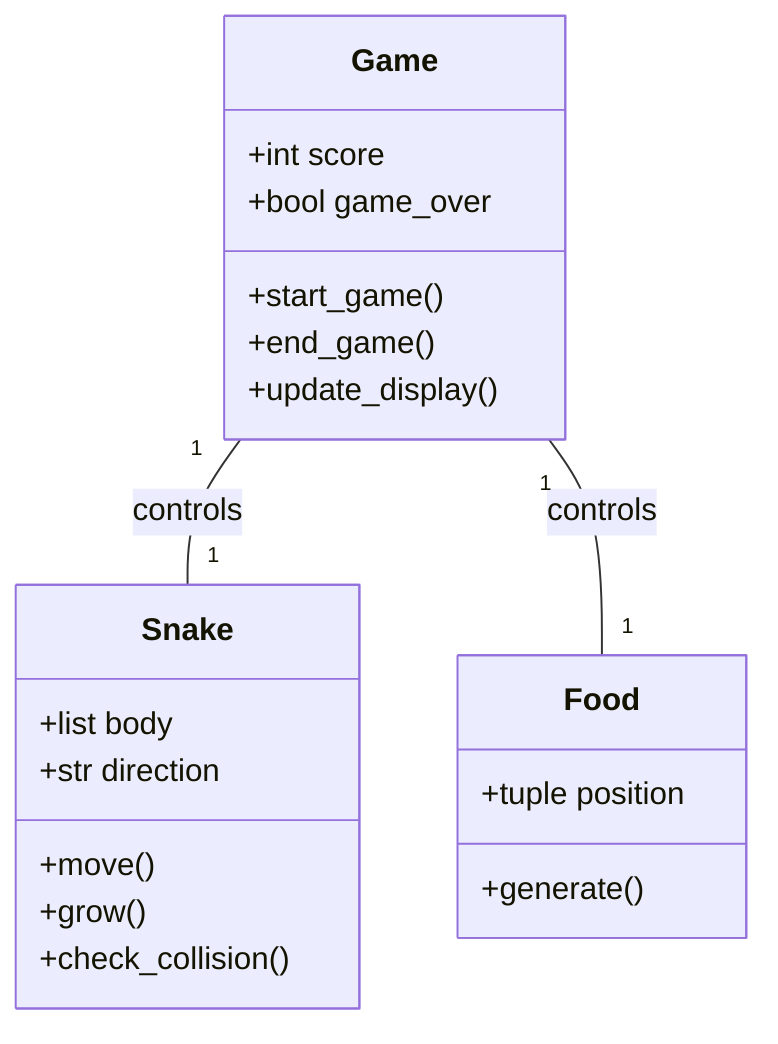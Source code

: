 classDiagram
        class Game{
            +int score
            +bool game_over
            +start_game()
            +end_game()
            +update_display()
        }
        class Snake{
            +list body
            +str direction
            +move()
            +grow()
            +check_collision()
        }
        class Food{
            +tuple position
            +generate()
        }
        Game "1" -- "1" Snake: controls
        Game "1" -- "1" Food: controls